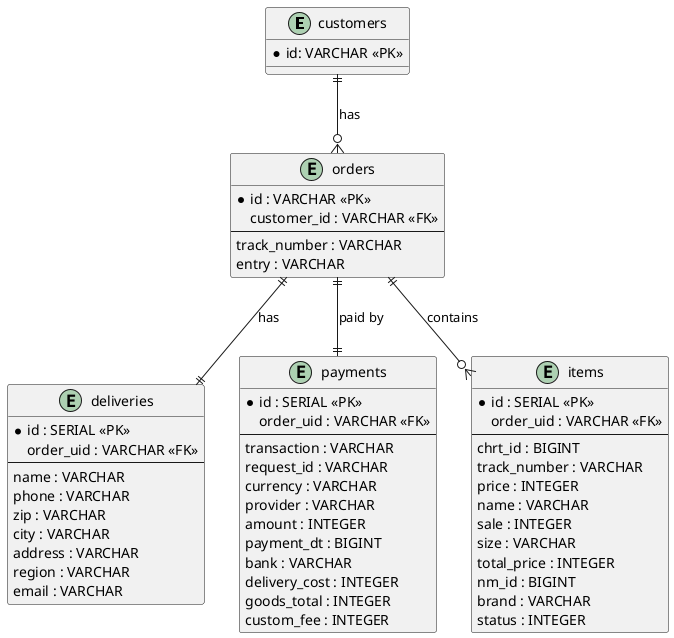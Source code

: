 @startuml
entity "customers" as Customers {
  * id: VARCHAR <<PK>>
} 
entity "orders" as Orders {
  * id : VARCHAR <<PK>>
  customer_id : VARCHAR <<FK>>
  --
  track_number : VARCHAR
  entry : VARCHAR
}

entity "deliveries" as Deliveries {
  * id : SERIAL <<PK>>
  order_uid : VARCHAR <<FK>>
  --
  name : VARCHAR
  phone : VARCHAR
  zip : VARCHAR
  city : VARCHAR
  address : VARCHAR
  region : VARCHAR
  email : VARCHAR
}

entity "payments" as Payments {
  * id : SERIAL <<PK>>
  order_uid : VARCHAR <<FK>>
  --
  transaction : VARCHAR 
  request_id : VARCHAR
  currency : VARCHAR
  provider : VARCHAR
  amount : INTEGER
  payment_dt : BIGINT
  bank : VARCHAR
  delivery_cost : INTEGER
  goods_total : INTEGER
  custom_fee : INTEGER
}

entity "items" as Items {
  * id : SERIAL <<PK>>
  order_uid : VARCHAR <<FK>>
  --
  chrt_id : BIGINT
  track_number : VARCHAR
  price : INTEGER
  name : VARCHAR
  sale : INTEGER
  size : VARCHAR
  total_price : INTEGER
  nm_id : BIGINT
  brand : VARCHAR
  status : INTEGER
}

Customers ||--o{ Orders: has 
Orders ||--|| Deliveries : has
Orders ||--|| Payments : paid by
Orders ||--o{ Items : contains

@enduml

